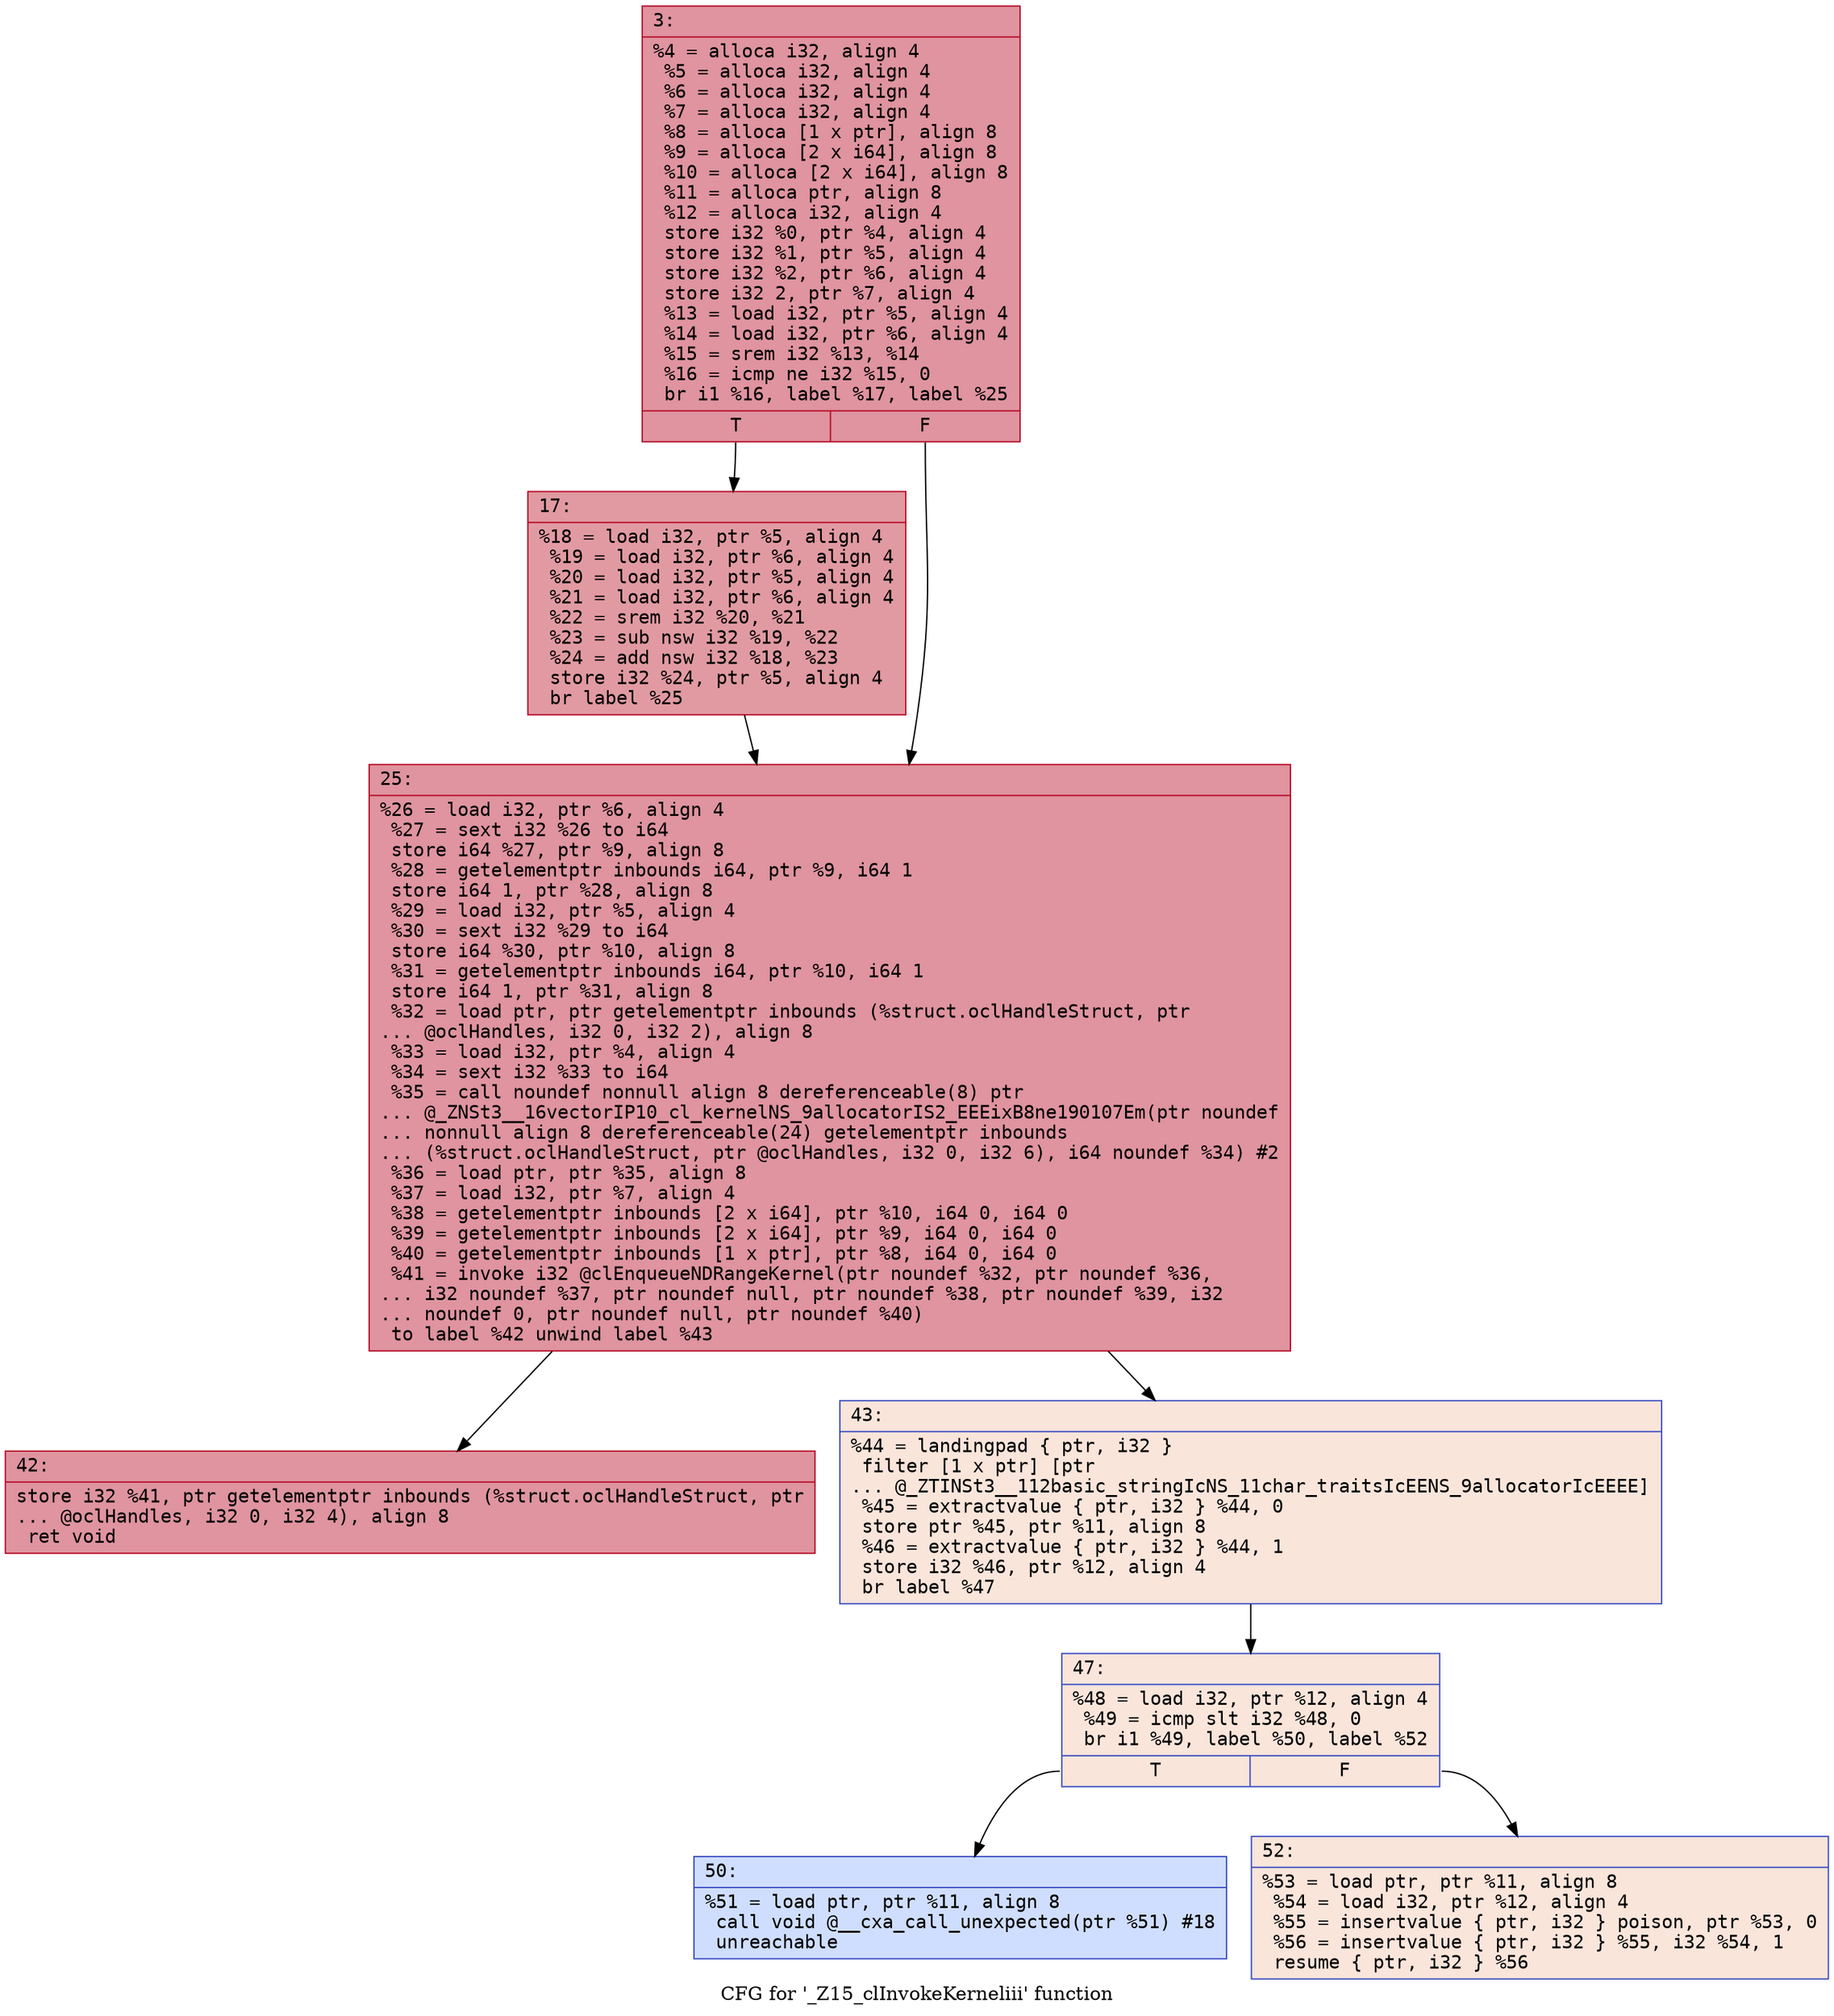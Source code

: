 digraph "CFG for '_Z15_clInvokeKerneliii' function" {
	label="CFG for '_Z15_clInvokeKerneliii' function";

	Node0x6000005cfb60 [shape=record,color="#b70d28ff", style=filled, fillcolor="#b70d2870" fontname="Courier",label="{3:\l|  %4 = alloca i32, align 4\l  %5 = alloca i32, align 4\l  %6 = alloca i32, align 4\l  %7 = alloca i32, align 4\l  %8 = alloca [1 x ptr], align 8\l  %9 = alloca [2 x i64], align 8\l  %10 = alloca [2 x i64], align 8\l  %11 = alloca ptr, align 8\l  %12 = alloca i32, align 4\l  store i32 %0, ptr %4, align 4\l  store i32 %1, ptr %5, align 4\l  store i32 %2, ptr %6, align 4\l  store i32 2, ptr %7, align 4\l  %13 = load i32, ptr %5, align 4\l  %14 = load i32, ptr %6, align 4\l  %15 = srem i32 %13, %14\l  %16 = icmp ne i32 %15, 0\l  br i1 %16, label %17, label %25\l|{<s0>T|<s1>F}}"];
	Node0x6000005cfb60:s0 -> Node0x6000005cfbb0[tooltip="3 -> 17\nProbability 62.50%" ];
	Node0x6000005cfb60:s1 -> Node0x6000005cfc00[tooltip="3 -> 25\nProbability 37.50%" ];
	Node0x6000005cfbb0 [shape=record,color="#b70d28ff", style=filled, fillcolor="#bb1b2c70" fontname="Courier",label="{17:\l|  %18 = load i32, ptr %5, align 4\l  %19 = load i32, ptr %6, align 4\l  %20 = load i32, ptr %5, align 4\l  %21 = load i32, ptr %6, align 4\l  %22 = srem i32 %20, %21\l  %23 = sub nsw i32 %19, %22\l  %24 = add nsw i32 %18, %23\l  store i32 %24, ptr %5, align 4\l  br label %25\l}"];
	Node0x6000005cfbb0 -> Node0x6000005cfc00[tooltip="17 -> 25\nProbability 100.00%" ];
	Node0x6000005cfc00 [shape=record,color="#b70d28ff", style=filled, fillcolor="#b70d2870" fontname="Courier",label="{25:\l|  %26 = load i32, ptr %6, align 4\l  %27 = sext i32 %26 to i64\l  store i64 %27, ptr %9, align 8\l  %28 = getelementptr inbounds i64, ptr %9, i64 1\l  store i64 1, ptr %28, align 8\l  %29 = load i32, ptr %5, align 4\l  %30 = sext i32 %29 to i64\l  store i64 %30, ptr %10, align 8\l  %31 = getelementptr inbounds i64, ptr %10, i64 1\l  store i64 1, ptr %31, align 8\l  %32 = load ptr, ptr getelementptr inbounds (%struct.oclHandleStruct, ptr\l... @oclHandles, i32 0, i32 2), align 8\l  %33 = load i32, ptr %4, align 4\l  %34 = sext i32 %33 to i64\l  %35 = call noundef nonnull align 8 dereferenceable(8) ptr\l... @_ZNSt3__16vectorIP10_cl_kernelNS_9allocatorIS2_EEEixB8ne190107Em(ptr noundef\l... nonnull align 8 dereferenceable(24) getelementptr inbounds\l... (%struct.oclHandleStruct, ptr @oclHandles, i32 0, i32 6), i64 noundef %34) #2\l  %36 = load ptr, ptr %35, align 8\l  %37 = load i32, ptr %7, align 4\l  %38 = getelementptr inbounds [2 x i64], ptr %10, i64 0, i64 0\l  %39 = getelementptr inbounds [2 x i64], ptr %9, i64 0, i64 0\l  %40 = getelementptr inbounds [1 x ptr], ptr %8, i64 0, i64 0\l  %41 = invoke i32 @clEnqueueNDRangeKernel(ptr noundef %32, ptr noundef %36,\l... i32 noundef %37, ptr noundef null, ptr noundef %38, ptr noundef %39, i32\l... noundef 0, ptr noundef null, ptr noundef %40)\l          to label %42 unwind label %43\l}"];
	Node0x6000005cfc00 -> Node0x6000005cfc50[tooltip="25 -> 42\nProbability 100.00%" ];
	Node0x6000005cfc00 -> Node0x6000005cfca0[tooltip="25 -> 43\nProbability 0.00%" ];
	Node0x6000005cfc50 [shape=record,color="#b70d28ff", style=filled, fillcolor="#b70d2870" fontname="Courier",label="{42:\l|  store i32 %41, ptr getelementptr inbounds (%struct.oclHandleStruct, ptr\l... @oclHandles, i32 0, i32 4), align 8\l  ret void\l}"];
	Node0x6000005cfca0 [shape=record,color="#3d50c3ff", style=filled, fillcolor="#f4c5ad70" fontname="Courier",label="{43:\l|  %44 = landingpad \{ ptr, i32 \}\l          filter [1 x ptr] [ptr\l... @_ZTINSt3__112basic_stringIcNS_11char_traitsIcEENS_9allocatorIcEEEE]\l  %45 = extractvalue \{ ptr, i32 \} %44, 0\l  store ptr %45, ptr %11, align 8\l  %46 = extractvalue \{ ptr, i32 \} %44, 1\l  store i32 %46, ptr %12, align 4\l  br label %47\l}"];
	Node0x6000005cfca0 -> Node0x6000005cfcf0[tooltip="43 -> 47\nProbability 100.00%" ];
	Node0x6000005cfcf0 [shape=record,color="#3d50c3ff", style=filled, fillcolor="#f4c5ad70" fontname="Courier",label="{47:\l|  %48 = load i32, ptr %12, align 4\l  %49 = icmp slt i32 %48, 0\l  br i1 %49, label %50, label %52\l|{<s0>T|<s1>F}}"];
	Node0x6000005cfcf0:s0 -> Node0x6000005cfd40[tooltip="47 -> 50\nProbability 0.00%" ];
	Node0x6000005cfcf0:s1 -> Node0x6000005cfd90[tooltip="47 -> 52\nProbability 100.00%" ];
	Node0x6000005cfd40 [shape=record,color="#3d50c3ff", style=filled, fillcolor="#93b5fe70" fontname="Courier",label="{50:\l|  %51 = load ptr, ptr %11, align 8\l  call void @__cxa_call_unexpected(ptr %51) #18\l  unreachable\l}"];
	Node0x6000005cfd90 [shape=record,color="#3d50c3ff", style=filled, fillcolor="#f4c5ad70" fontname="Courier",label="{52:\l|  %53 = load ptr, ptr %11, align 8\l  %54 = load i32, ptr %12, align 4\l  %55 = insertvalue \{ ptr, i32 \} poison, ptr %53, 0\l  %56 = insertvalue \{ ptr, i32 \} %55, i32 %54, 1\l  resume \{ ptr, i32 \} %56\l}"];
}
